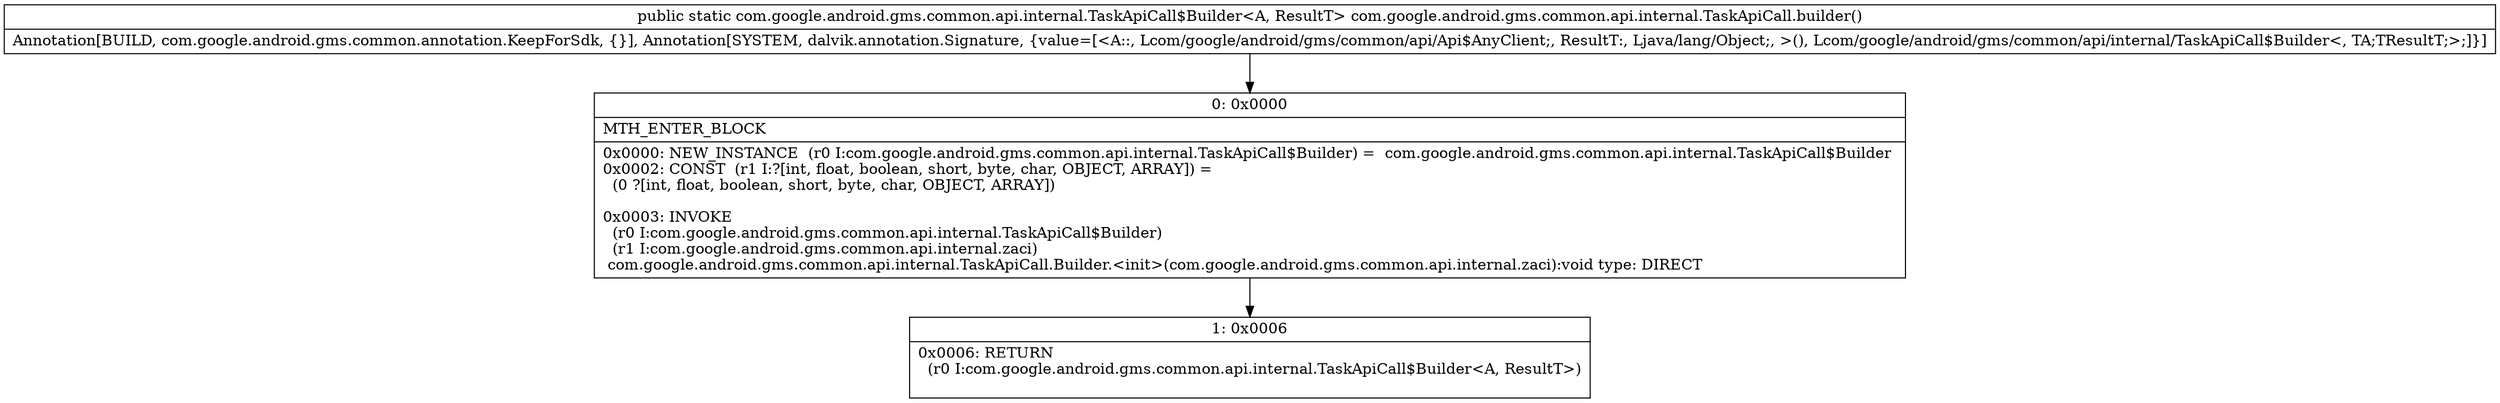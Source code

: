 digraph "CFG forcom.google.android.gms.common.api.internal.TaskApiCall.builder()Lcom\/google\/android\/gms\/common\/api\/internal\/TaskApiCall$Builder;" {
Node_0 [shape=record,label="{0\:\ 0x0000|MTH_ENTER_BLOCK\l|0x0000: NEW_INSTANCE  (r0 I:com.google.android.gms.common.api.internal.TaskApiCall$Builder) =  com.google.android.gms.common.api.internal.TaskApiCall$Builder \l0x0002: CONST  (r1 I:?[int, float, boolean, short, byte, char, OBJECT, ARRAY]) = \l  (0 ?[int, float, boolean, short, byte, char, OBJECT, ARRAY])\l \l0x0003: INVOKE  \l  (r0 I:com.google.android.gms.common.api.internal.TaskApiCall$Builder)\l  (r1 I:com.google.android.gms.common.api.internal.zaci)\l com.google.android.gms.common.api.internal.TaskApiCall.Builder.\<init\>(com.google.android.gms.common.api.internal.zaci):void type: DIRECT \l}"];
Node_1 [shape=record,label="{1\:\ 0x0006|0x0006: RETURN  \l  (r0 I:com.google.android.gms.common.api.internal.TaskApiCall$Builder\<A, ResultT\>)\l \l}"];
MethodNode[shape=record,label="{public static com.google.android.gms.common.api.internal.TaskApiCall$Builder\<A, ResultT\> com.google.android.gms.common.api.internal.TaskApiCall.builder()  | Annotation[BUILD, com.google.android.gms.common.annotation.KeepForSdk, \{\}], Annotation[SYSTEM, dalvik.annotation.Signature, \{value=[\<A::, Lcom\/google\/android\/gms\/common\/api\/Api$AnyClient;, ResultT:, Ljava\/lang\/Object;, \>(), Lcom\/google\/android\/gms\/common\/api\/internal\/TaskApiCall$Builder\<, TA;TResultT;\>;]\}]\l}"];
MethodNode -> Node_0;
Node_0 -> Node_1;
}

